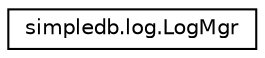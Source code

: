 digraph "Graphical Class Hierarchy"
{
  edge [fontname="Helvetica",fontsize="10",labelfontname="Helvetica",labelfontsize="10"];
  node [fontname="Helvetica",fontsize="10",shape=record];
  rankdir="LR";
  Node0 [label="simpledb.log.LogMgr",height=0.2,width=0.4,color="black", fillcolor="white", style="filled",URL="$classsimpledb_1_1log_1_1LogMgr.html"];
}
